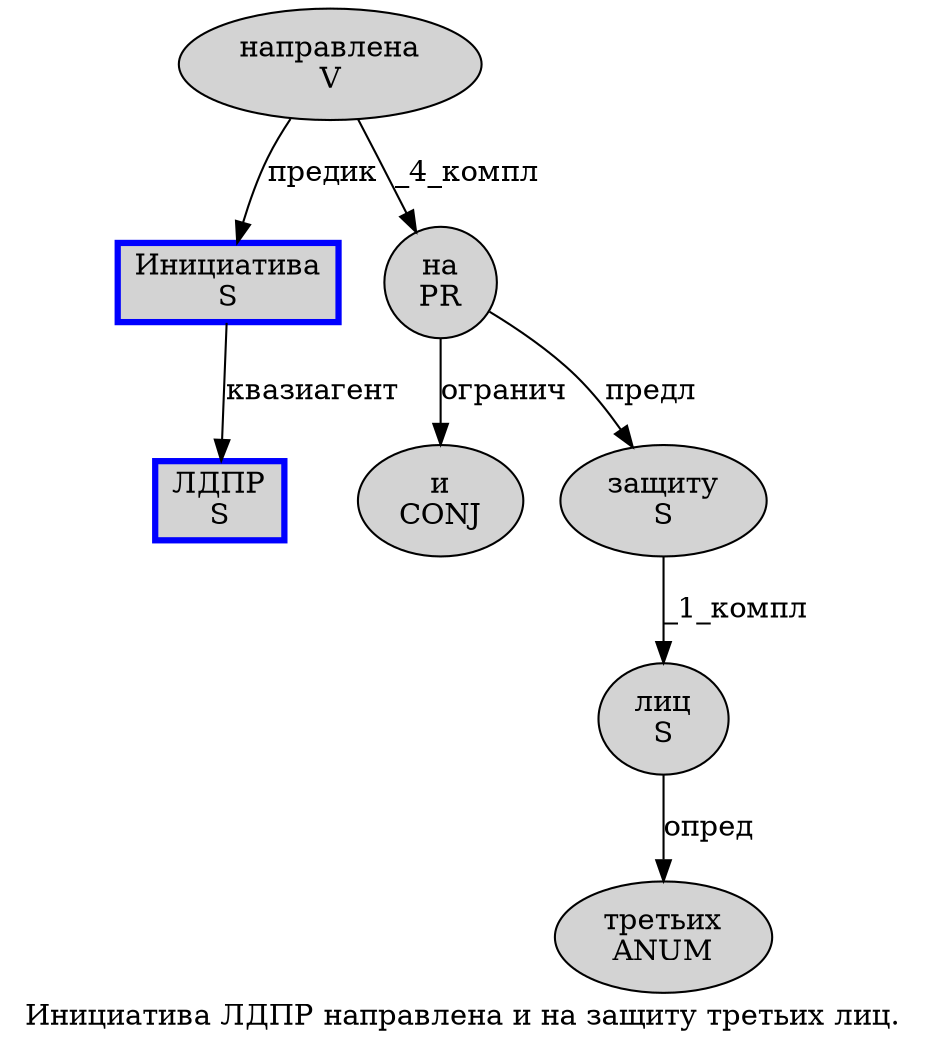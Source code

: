 digraph SENTENCE_131 {
	graph [label="Инициатива ЛДПР направлена и на защиту третьих лиц."]
	node [style=filled]
		0 [label="Инициатива
S" color=blue fillcolor=lightgray penwidth=3 shape=box]
		1 [label="ЛДПР
S" color=blue fillcolor=lightgray penwidth=3 shape=box]
		2 [label="направлена
V" color="" fillcolor=lightgray penwidth=1 shape=ellipse]
		3 [label="и
CONJ" color="" fillcolor=lightgray penwidth=1 shape=ellipse]
		4 [label="на
PR" color="" fillcolor=lightgray penwidth=1 shape=ellipse]
		5 [label="защиту
S" color="" fillcolor=lightgray penwidth=1 shape=ellipse]
		6 [label="третьих
ANUM" color="" fillcolor=lightgray penwidth=1 shape=ellipse]
		7 [label="лиц
S" color="" fillcolor=lightgray penwidth=1 shape=ellipse]
			2 -> 0 [label="предик"]
			2 -> 4 [label="_4_компл"]
			0 -> 1 [label="квазиагент"]
			7 -> 6 [label="опред"]
			4 -> 3 [label="огранич"]
			4 -> 5 [label="предл"]
			5 -> 7 [label="_1_компл"]
}